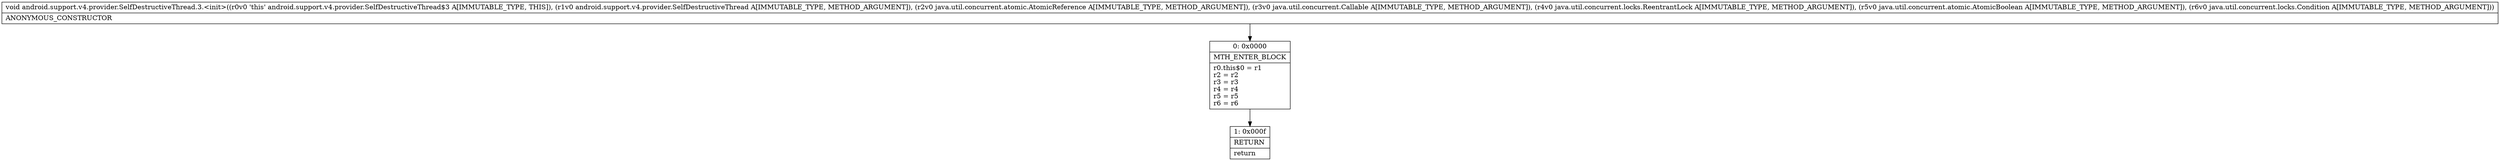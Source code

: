digraph "CFG forandroid.support.v4.provider.SelfDestructiveThread.3.\<init\>(Landroid\/support\/v4\/provider\/SelfDestructiveThread;Ljava\/util\/concurrent\/atomic\/AtomicReference;Ljava\/util\/concurrent\/Callable;Ljava\/util\/concurrent\/locks\/ReentrantLock;Ljava\/util\/concurrent\/atomic\/AtomicBoolean;Ljava\/util\/concurrent\/locks\/Condition;)V" {
Node_0 [shape=record,label="{0\:\ 0x0000|MTH_ENTER_BLOCK\l|r0.this$0 = r1\lr2 = r2\lr3 = r3\lr4 = r4\lr5 = r5\lr6 = r6\l}"];
Node_1 [shape=record,label="{1\:\ 0x000f|RETURN\l|return\l}"];
MethodNode[shape=record,label="{void android.support.v4.provider.SelfDestructiveThread.3.\<init\>((r0v0 'this' android.support.v4.provider.SelfDestructiveThread$3 A[IMMUTABLE_TYPE, THIS]), (r1v0 android.support.v4.provider.SelfDestructiveThread A[IMMUTABLE_TYPE, METHOD_ARGUMENT]), (r2v0 java.util.concurrent.atomic.AtomicReference A[IMMUTABLE_TYPE, METHOD_ARGUMENT]), (r3v0 java.util.concurrent.Callable A[IMMUTABLE_TYPE, METHOD_ARGUMENT]), (r4v0 java.util.concurrent.locks.ReentrantLock A[IMMUTABLE_TYPE, METHOD_ARGUMENT]), (r5v0 java.util.concurrent.atomic.AtomicBoolean A[IMMUTABLE_TYPE, METHOD_ARGUMENT]), (r6v0 java.util.concurrent.locks.Condition A[IMMUTABLE_TYPE, METHOD_ARGUMENT]))  | ANONYMOUS_CONSTRUCTOR\l}"];
MethodNode -> Node_0;
Node_0 -> Node_1;
}

